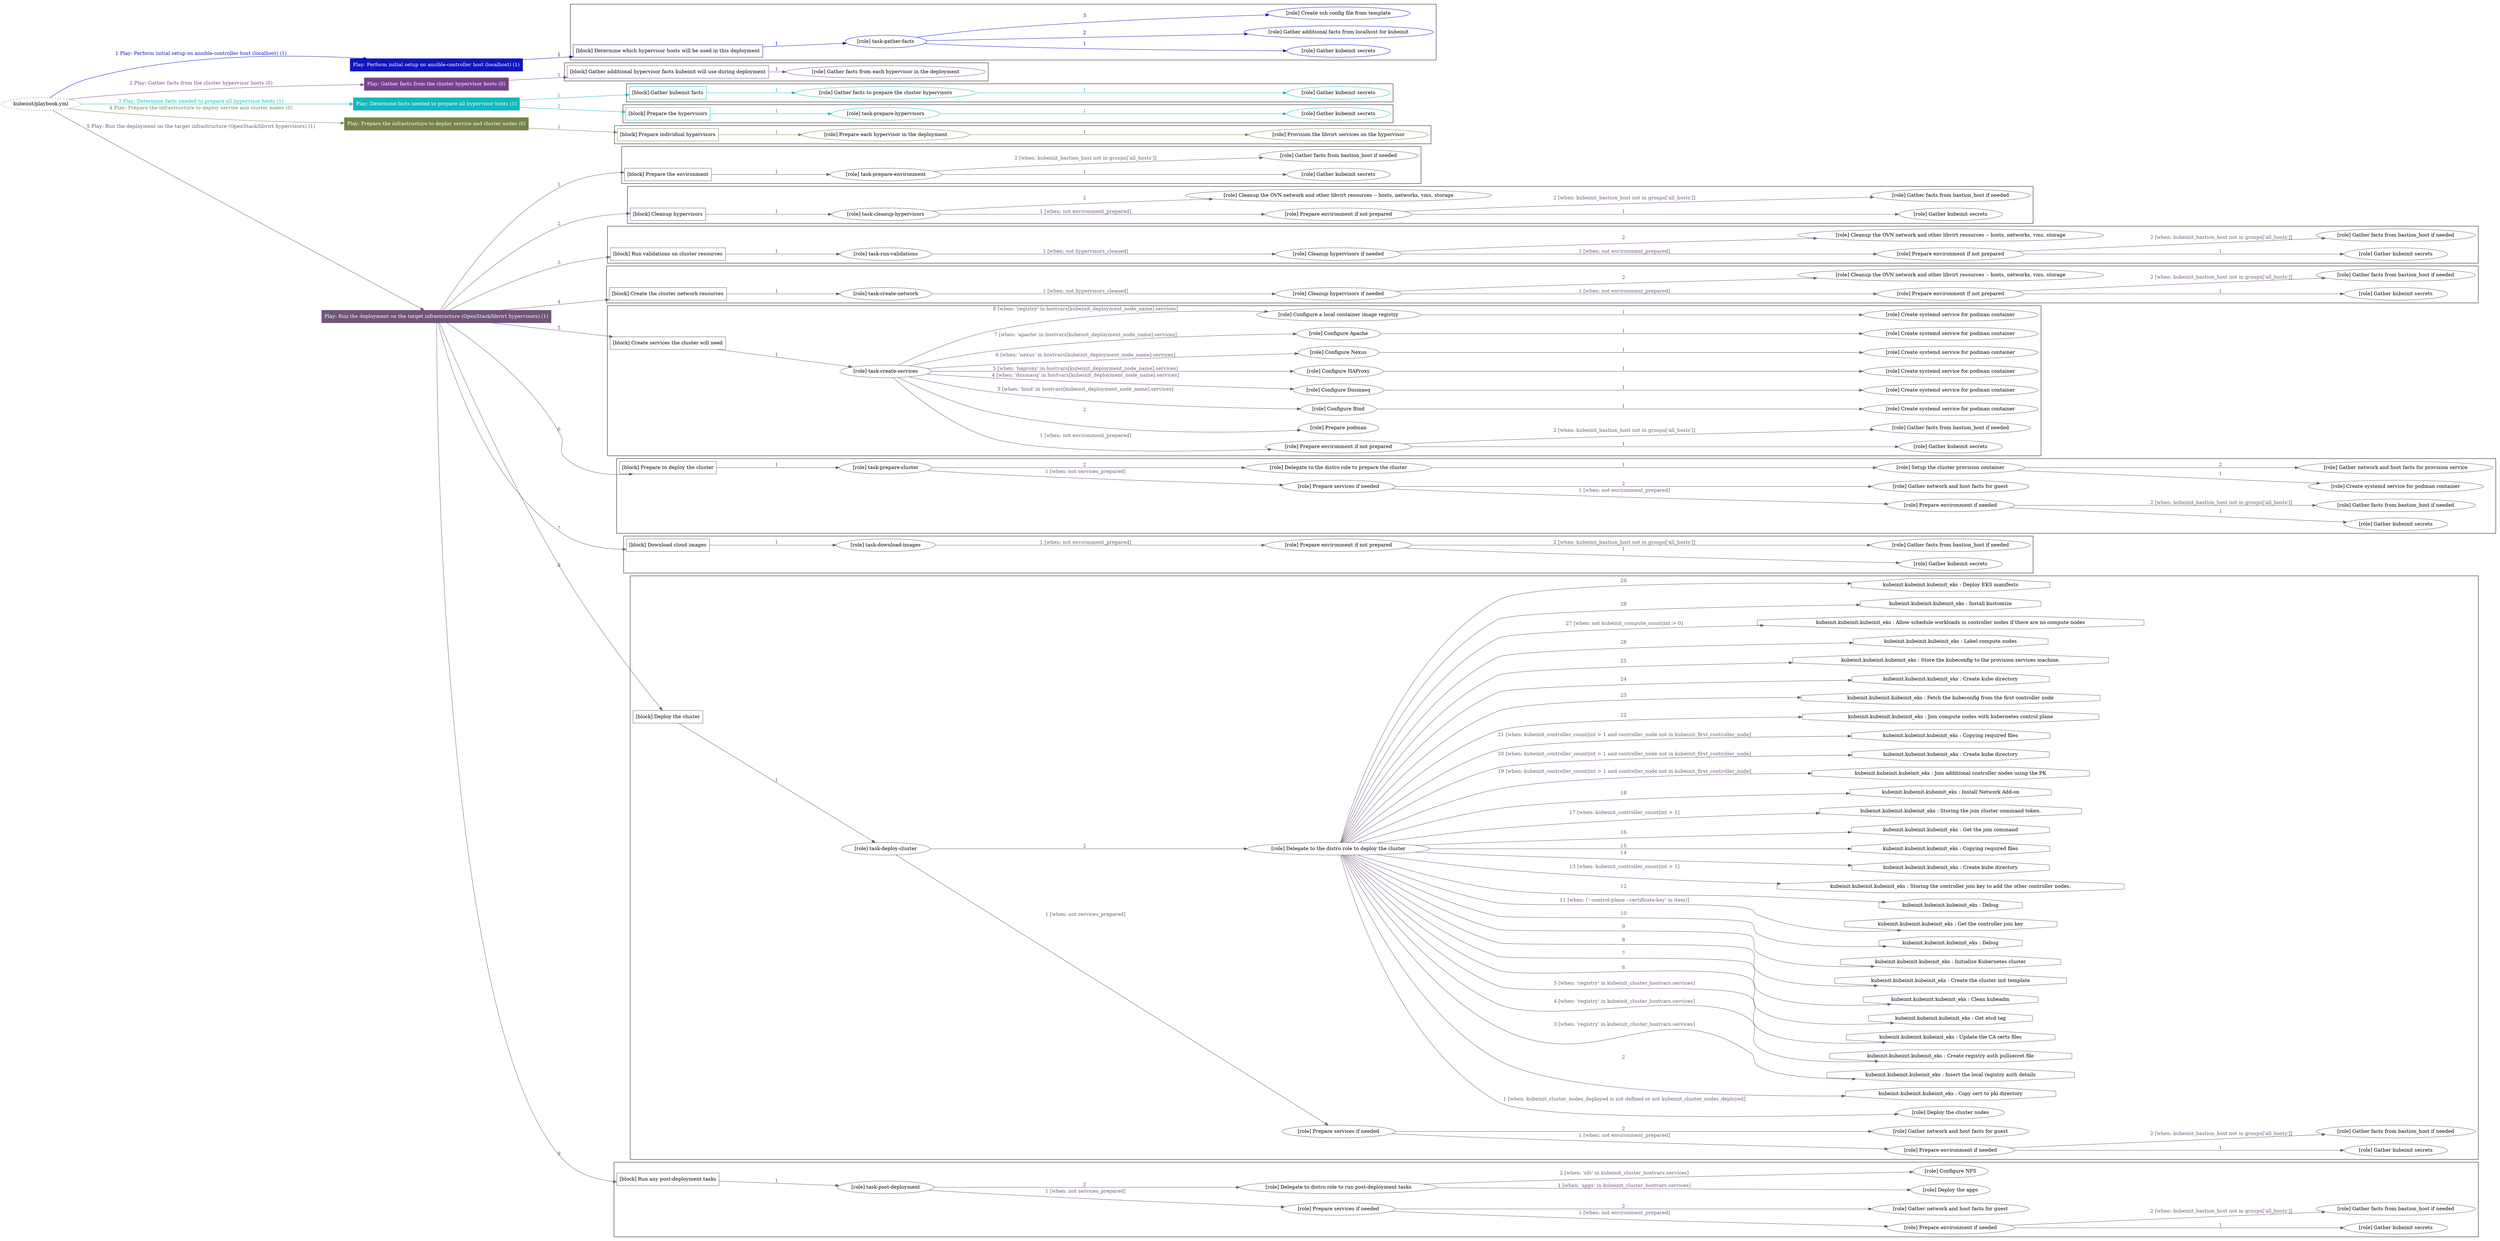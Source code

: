 digraph {
	graph [concentrate=true ordering=in rankdir=LR ratio=fill]
	edge [esep=5 sep=10]
	"kubeinit/playbook.yml" [URL="/home/runner/work/kubeinit/kubeinit/kubeinit/playbook.yml" id=playbook_a686a758 style=dotted]
	"kubeinit/playbook.yml" -> play_34894a8b [label="1 Play: Perform initial setup on ansible-controller host (localhost) (1)" color="#0d15bf" fontcolor="#0d15bf" id=edge_play_34894a8b labeltooltip="1 Play: Perform initial setup on ansible-controller host (localhost) (1)" tooltip="1 Play: Perform initial setup on ansible-controller host (localhost) (1)"]
	subgraph "Play: Perform initial setup on ansible-controller host (localhost) (1)" {
		play_34894a8b [label="Play: Perform initial setup on ansible-controller host (localhost) (1)" URL="/home/runner/work/kubeinit/kubeinit/kubeinit/playbook.yml" color="#0d15bf" fontcolor="#ffffff" id=play_34894a8b shape=box style=filled tooltip=localhost]
		play_34894a8b -> block_ffc77a29 [label=1 color="#0d15bf" fontcolor="#0d15bf" id=edge_block_ffc77a29 labeltooltip=1 tooltip=1]
		subgraph cluster_block_ffc77a29 {
			block_ffc77a29 [label="[block] Determine which hypervisor hosts will be used in this deployment" URL="/home/runner/work/kubeinit/kubeinit/kubeinit/playbook.yml" color="#0d15bf" id=block_ffc77a29 labeltooltip="Determine which hypervisor hosts will be used in this deployment" shape=box tooltip="Determine which hypervisor hosts will be used in this deployment"]
			block_ffc77a29 -> role_5bf5ab0a [label="1 " color="#0d15bf" fontcolor="#0d15bf" id=edge_role_5bf5ab0a labeltooltip="1 " tooltip="1 "]
			subgraph "task-gather-facts" {
				role_5bf5ab0a [label="[role] task-gather-facts" URL="/home/runner/work/kubeinit/kubeinit/kubeinit/playbook.yml" color="#0d15bf" id=role_5bf5ab0a tooltip="task-gather-facts"]
				role_5bf5ab0a -> role_e45c8635 [label="1 " color="#0d15bf" fontcolor="#0d15bf" id=edge_role_e45c8635 labeltooltip="1 " tooltip="1 "]
				subgraph "Gather kubeinit secrets" {
					role_e45c8635 [label="[role] Gather kubeinit secrets" URL="/home/runner/.ansible/collections/ansible_collections/kubeinit/kubeinit/roles/kubeinit_prepare/tasks/build_hypervisors_group.yml" color="#0d15bf" id=role_e45c8635 tooltip="Gather kubeinit secrets"]
				}
				role_5bf5ab0a -> role_6ad11556 [label="2 " color="#0d15bf" fontcolor="#0d15bf" id=edge_role_6ad11556 labeltooltip="2 " tooltip="2 "]
				subgraph "Gather additional facts from localhost for kubeinit" {
					role_6ad11556 [label="[role] Gather additional facts from localhost for kubeinit" URL="/home/runner/.ansible/collections/ansible_collections/kubeinit/kubeinit/roles/kubeinit_prepare/tasks/build_hypervisors_group.yml" color="#0d15bf" id=role_6ad11556 tooltip="Gather additional facts from localhost for kubeinit"]
				}
				role_5bf5ab0a -> role_169a6575 [label="3 " color="#0d15bf" fontcolor="#0d15bf" id=edge_role_169a6575 labeltooltip="3 " tooltip="3 "]
				subgraph "Create ssh config file from template" {
					role_169a6575 [label="[role] Create ssh config file from template" URL="/home/runner/.ansible/collections/ansible_collections/kubeinit/kubeinit/roles/kubeinit_prepare/tasks/build_hypervisors_group.yml" color="#0d15bf" id=role_169a6575 tooltip="Create ssh config file from template"]
				}
			}
		}
	}
	"kubeinit/playbook.yml" -> play_e81eb6f0 [label="2 Play: Gather facts from the cluster hypervisor hosts (0)" color="#78408c" fontcolor="#78408c" id=edge_play_e81eb6f0 labeltooltip="2 Play: Gather facts from the cluster hypervisor hosts (0)" tooltip="2 Play: Gather facts from the cluster hypervisor hosts (0)"]
	subgraph "Play: Gather facts from the cluster hypervisor hosts (0)" {
		play_e81eb6f0 [label="Play: Gather facts from the cluster hypervisor hosts (0)" URL="/home/runner/work/kubeinit/kubeinit/kubeinit/playbook.yml" color="#78408c" fontcolor="#ffffff" id=play_e81eb6f0 shape=box style=filled tooltip="Play: Gather facts from the cluster hypervisor hosts (0)"]
		play_e81eb6f0 -> block_0f009a28 [label=1 color="#78408c" fontcolor="#78408c" id=edge_block_0f009a28 labeltooltip=1 tooltip=1]
		subgraph cluster_block_0f009a28 {
			block_0f009a28 [label="[block] Gather additional hypervisor facts kubeinit will use during deployment" URL="/home/runner/work/kubeinit/kubeinit/kubeinit/playbook.yml" color="#78408c" id=block_0f009a28 labeltooltip="Gather additional hypervisor facts kubeinit will use during deployment" shape=box tooltip="Gather additional hypervisor facts kubeinit will use during deployment"]
			block_0f009a28 -> role_f71ec67e [label="1 " color="#78408c" fontcolor="#78408c" id=edge_role_f71ec67e labeltooltip="1 " tooltip="1 "]
			subgraph "Gather facts from each hypervisor in the deployment" {
				role_f71ec67e [label="[role] Gather facts from each hypervisor in the deployment" URL="/home/runner/work/kubeinit/kubeinit/kubeinit/playbook.yml" color="#78408c" id=role_f71ec67e tooltip="Gather facts from each hypervisor in the deployment"]
			}
		}
	}
	"kubeinit/playbook.yml" -> play_d8a01d1c [label="3 Play: Determine facts needed to prepare all hypervisor hosts (1)" color="#11b9bb" fontcolor="#11b9bb" id=edge_play_d8a01d1c labeltooltip="3 Play: Determine facts needed to prepare all hypervisor hosts (1)" tooltip="3 Play: Determine facts needed to prepare all hypervisor hosts (1)"]
	subgraph "Play: Determine facts needed to prepare all hypervisor hosts (1)" {
		play_d8a01d1c [label="Play: Determine facts needed to prepare all hypervisor hosts (1)" URL="/home/runner/work/kubeinit/kubeinit/kubeinit/playbook.yml" color="#11b9bb" fontcolor="#ffffff" id=play_d8a01d1c shape=box style=filled tooltip=localhost]
		play_d8a01d1c -> block_ab09709e [label=1 color="#11b9bb" fontcolor="#11b9bb" id=edge_block_ab09709e labeltooltip=1 tooltip=1]
		subgraph cluster_block_ab09709e {
			block_ab09709e [label="[block] Gather kubeinit facts" URL="/home/runner/work/kubeinit/kubeinit/kubeinit/playbook.yml" color="#11b9bb" id=block_ab09709e labeltooltip="Gather kubeinit facts" shape=box tooltip="Gather kubeinit facts"]
			block_ab09709e -> role_9fc091ce [label="1 " color="#11b9bb" fontcolor="#11b9bb" id=edge_role_9fc091ce labeltooltip="1 " tooltip="1 "]
			subgraph "Gather facts to prepare the cluster hypervisors" {
				role_9fc091ce [label="[role] Gather facts to prepare the cluster hypervisors" URL="/home/runner/work/kubeinit/kubeinit/kubeinit/playbook.yml" color="#11b9bb" id=role_9fc091ce tooltip="Gather facts to prepare the cluster hypervisors"]
				role_9fc091ce -> role_56afe890 [label="1 " color="#11b9bb" fontcolor="#11b9bb" id=edge_role_56afe890 labeltooltip="1 " tooltip="1 "]
				subgraph "Gather kubeinit secrets" {
					role_56afe890 [label="[role] Gather kubeinit secrets" URL="/home/runner/.ansible/collections/ansible_collections/kubeinit/kubeinit/roles/kubeinit_prepare/tasks/gather_kubeinit_facts.yml" color="#11b9bb" id=role_56afe890 tooltip="Gather kubeinit secrets"]
				}
			}
		}
		play_d8a01d1c -> block_7878d851 [label=2 color="#11b9bb" fontcolor="#11b9bb" id=edge_block_7878d851 labeltooltip=2 tooltip=2]
		subgraph cluster_block_7878d851 {
			block_7878d851 [label="[block] Prepare the hypervisors" URL="/home/runner/work/kubeinit/kubeinit/kubeinit/playbook.yml" color="#11b9bb" id=block_7878d851 labeltooltip="Prepare the hypervisors" shape=box tooltip="Prepare the hypervisors"]
			block_7878d851 -> role_fcfde7c6 [label="1 " color="#11b9bb" fontcolor="#11b9bb" id=edge_role_fcfde7c6 labeltooltip="1 " tooltip="1 "]
			subgraph "task-prepare-hypervisors" {
				role_fcfde7c6 [label="[role] task-prepare-hypervisors" URL="/home/runner/work/kubeinit/kubeinit/kubeinit/playbook.yml" color="#11b9bb" id=role_fcfde7c6 tooltip="task-prepare-hypervisors"]
				role_fcfde7c6 -> role_787a1765 [label="1 " color="#11b9bb" fontcolor="#11b9bb" id=edge_role_787a1765 labeltooltip="1 " tooltip="1 "]
				subgraph "Gather kubeinit secrets" {
					role_787a1765 [label="[role] Gather kubeinit secrets" URL="/home/runner/.ansible/collections/ansible_collections/kubeinit/kubeinit/roles/kubeinit_prepare/tasks/gather_kubeinit_facts.yml" color="#11b9bb" id=role_787a1765 tooltip="Gather kubeinit secrets"]
				}
			}
		}
	}
	"kubeinit/playbook.yml" -> play_cc01df9b [label="4 Play: Prepare the infrastructure to deploy service and cluster nodes (0)" color="#728448" fontcolor="#728448" id=edge_play_cc01df9b labeltooltip="4 Play: Prepare the infrastructure to deploy service and cluster nodes (0)" tooltip="4 Play: Prepare the infrastructure to deploy service and cluster nodes (0)"]
	subgraph "Play: Prepare the infrastructure to deploy service and cluster nodes (0)" {
		play_cc01df9b [label="Play: Prepare the infrastructure to deploy service and cluster nodes (0)" URL="/home/runner/work/kubeinit/kubeinit/kubeinit/playbook.yml" color="#728448" fontcolor="#ffffff" id=play_cc01df9b shape=box style=filled tooltip="Play: Prepare the infrastructure to deploy service and cluster nodes (0)"]
		play_cc01df9b -> block_e97fb61b [label=1 color="#728448" fontcolor="#728448" id=edge_block_e97fb61b labeltooltip=1 tooltip=1]
		subgraph cluster_block_e97fb61b {
			block_e97fb61b [label="[block] Prepare individual hypervisors" URL="/home/runner/work/kubeinit/kubeinit/kubeinit/playbook.yml" color="#728448" id=block_e97fb61b labeltooltip="Prepare individual hypervisors" shape=box tooltip="Prepare individual hypervisors"]
			block_e97fb61b -> role_1f998c0d [label="1 " color="#728448" fontcolor="#728448" id=edge_role_1f998c0d labeltooltip="1 " tooltip="1 "]
			subgraph "Prepare each hypervisor in the deployment" {
				role_1f998c0d [label="[role] Prepare each hypervisor in the deployment" URL="/home/runner/work/kubeinit/kubeinit/kubeinit/playbook.yml" color="#728448" id=role_1f998c0d tooltip="Prepare each hypervisor in the deployment"]
				role_1f998c0d -> role_701088f5 [label="1 " color="#728448" fontcolor="#728448" id=edge_role_701088f5 labeltooltip="1 " tooltip="1 "]
				subgraph "Provision the libvirt services on the hypervisor" {
					role_701088f5 [label="[role] Provision the libvirt services on the hypervisor" URL="/home/runner/.ansible/collections/ansible_collections/kubeinit/kubeinit/roles/kubeinit_prepare/tasks/prepare_hypervisor.yml" color="#728448" id=role_701088f5 tooltip="Provision the libvirt services on the hypervisor"]
				}
			}
		}
	}
	"kubeinit/playbook.yml" -> play_5977c311 [label="5 Play: Run the deployment on the target infrastructure (OpenStack/libvirt hypervisors) (1)" color="#6f5577" fontcolor="#6f5577" id=edge_play_5977c311 labeltooltip="5 Play: Run the deployment on the target infrastructure (OpenStack/libvirt hypervisors) (1)" tooltip="5 Play: Run the deployment on the target infrastructure (OpenStack/libvirt hypervisors) (1)"]
	subgraph "Play: Run the deployment on the target infrastructure (OpenStack/libvirt hypervisors) (1)" {
		play_5977c311 [label="Play: Run the deployment on the target infrastructure (OpenStack/libvirt hypervisors) (1)" URL="/home/runner/work/kubeinit/kubeinit/kubeinit/playbook.yml" color="#6f5577" fontcolor="#ffffff" id=play_5977c311 shape=box style=filled tooltip=localhost]
		play_5977c311 -> block_b310af92 [label=1 color="#6f5577" fontcolor="#6f5577" id=edge_block_b310af92 labeltooltip=1 tooltip=1]
		subgraph cluster_block_b310af92 {
			block_b310af92 [label="[block] Prepare the environment" URL="/home/runner/work/kubeinit/kubeinit/kubeinit/playbook.yml" color="#6f5577" id=block_b310af92 labeltooltip="Prepare the environment" shape=box tooltip="Prepare the environment"]
			block_b310af92 -> role_2c92e3a6 [label="1 " color="#6f5577" fontcolor="#6f5577" id=edge_role_2c92e3a6 labeltooltip="1 " tooltip="1 "]
			subgraph "task-prepare-environment" {
				role_2c92e3a6 [label="[role] task-prepare-environment" URL="/home/runner/work/kubeinit/kubeinit/kubeinit/playbook.yml" color="#6f5577" id=role_2c92e3a6 tooltip="task-prepare-environment"]
				role_2c92e3a6 -> role_e18b8518 [label="1 " color="#6f5577" fontcolor="#6f5577" id=edge_role_e18b8518 labeltooltip="1 " tooltip="1 "]
				subgraph "Gather kubeinit secrets" {
					role_e18b8518 [label="[role] Gather kubeinit secrets" URL="/home/runner/.ansible/collections/ansible_collections/kubeinit/kubeinit/roles/kubeinit_prepare/tasks/gather_kubeinit_facts.yml" color="#6f5577" id=role_e18b8518 tooltip="Gather kubeinit secrets"]
				}
				role_2c92e3a6 -> role_576d5075 [label="2 [when: kubeinit_bastion_host not in groups['all_hosts']]" color="#6f5577" fontcolor="#6f5577" id=edge_role_576d5075 labeltooltip="2 [when: kubeinit_bastion_host not in groups['all_hosts']]" tooltip="2 [when: kubeinit_bastion_host not in groups['all_hosts']]"]
				subgraph "Gather facts from bastion_host if needed" {
					role_576d5075 [label="[role] Gather facts from bastion_host if needed" URL="/home/runner/.ansible/collections/ansible_collections/kubeinit/kubeinit/roles/kubeinit_prepare/tasks/main.yml" color="#6f5577" id=role_576d5075 tooltip="Gather facts from bastion_host if needed"]
				}
			}
		}
		play_5977c311 -> block_2e562c16 [label=2 color="#6f5577" fontcolor="#6f5577" id=edge_block_2e562c16 labeltooltip=2 tooltip=2]
		subgraph cluster_block_2e562c16 {
			block_2e562c16 [label="[block] Cleanup hypervisors" URL="/home/runner/work/kubeinit/kubeinit/kubeinit/playbook.yml" color="#6f5577" id=block_2e562c16 labeltooltip="Cleanup hypervisors" shape=box tooltip="Cleanup hypervisors"]
			block_2e562c16 -> role_465d33d1 [label="1 " color="#6f5577" fontcolor="#6f5577" id=edge_role_465d33d1 labeltooltip="1 " tooltip="1 "]
			subgraph "task-cleanup-hypervisors" {
				role_465d33d1 [label="[role] task-cleanup-hypervisors" URL="/home/runner/work/kubeinit/kubeinit/kubeinit/playbook.yml" color="#6f5577" id=role_465d33d1 tooltip="task-cleanup-hypervisors"]
				role_465d33d1 -> role_69df16d0 [label="1 [when: not environment_prepared]" color="#6f5577" fontcolor="#6f5577" id=edge_role_69df16d0 labeltooltip="1 [when: not environment_prepared]" tooltip="1 [when: not environment_prepared]"]
				subgraph "Prepare environment if not prepared" {
					role_69df16d0 [label="[role] Prepare environment if not prepared" URL="/home/runner/.ansible/collections/ansible_collections/kubeinit/kubeinit/roles/kubeinit_libvirt/tasks/cleanup_hypervisors.yml" color="#6f5577" id=role_69df16d0 tooltip="Prepare environment if not prepared"]
					role_69df16d0 -> role_bfbfe5b9 [label="1 " color="#6f5577" fontcolor="#6f5577" id=edge_role_bfbfe5b9 labeltooltip="1 " tooltip="1 "]
					subgraph "Gather kubeinit secrets" {
						role_bfbfe5b9 [label="[role] Gather kubeinit secrets" URL="/home/runner/.ansible/collections/ansible_collections/kubeinit/kubeinit/roles/kubeinit_prepare/tasks/gather_kubeinit_facts.yml" color="#6f5577" id=role_bfbfe5b9 tooltip="Gather kubeinit secrets"]
					}
					role_69df16d0 -> role_ed0cb198 [label="2 [when: kubeinit_bastion_host not in groups['all_hosts']]" color="#6f5577" fontcolor="#6f5577" id=edge_role_ed0cb198 labeltooltip="2 [when: kubeinit_bastion_host not in groups['all_hosts']]" tooltip="2 [when: kubeinit_bastion_host not in groups['all_hosts']]"]
					subgraph "Gather facts from bastion_host if needed" {
						role_ed0cb198 [label="[role] Gather facts from bastion_host if needed" URL="/home/runner/.ansible/collections/ansible_collections/kubeinit/kubeinit/roles/kubeinit_prepare/tasks/main.yml" color="#6f5577" id=role_ed0cb198 tooltip="Gather facts from bastion_host if needed"]
					}
				}
				role_465d33d1 -> role_57407011 [label="2 " color="#6f5577" fontcolor="#6f5577" id=edge_role_57407011 labeltooltip="2 " tooltip="2 "]
				subgraph "Cleanup the OVN network and other libvirt resources -- hosts, networks, vms, storage" {
					role_57407011 [label="[role] Cleanup the OVN network and other libvirt resources -- hosts, networks, vms, storage" URL="/home/runner/.ansible/collections/ansible_collections/kubeinit/kubeinit/roles/kubeinit_libvirt/tasks/cleanup_hypervisors.yml" color="#6f5577" id=role_57407011 tooltip="Cleanup the OVN network and other libvirt resources -- hosts, networks, vms, storage"]
				}
			}
		}
		play_5977c311 -> block_dacd1168 [label=3 color="#6f5577" fontcolor="#6f5577" id=edge_block_dacd1168 labeltooltip=3 tooltip=3]
		subgraph cluster_block_dacd1168 {
			block_dacd1168 [label="[block] Run validations on cluster resources" URL="/home/runner/work/kubeinit/kubeinit/kubeinit/playbook.yml" color="#6f5577" id=block_dacd1168 labeltooltip="Run validations on cluster resources" shape=box tooltip="Run validations on cluster resources"]
			block_dacd1168 -> role_8647d364 [label="1 " color="#6f5577" fontcolor="#6f5577" id=edge_role_8647d364 labeltooltip="1 " tooltip="1 "]
			subgraph "task-run-validations" {
				role_8647d364 [label="[role] task-run-validations" URL="/home/runner/work/kubeinit/kubeinit/kubeinit/playbook.yml" color="#6f5577" id=role_8647d364 tooltip="task-run-validations"]
				role_8647d364 -> role_900e1745 [label="1 [when: not hypervisors_cleaned]" color="#6f5577" fontcolor="#6f5577" id=edge_role_900e1745 labeltooltip="1 [when: not hypervisors_cleaned]" tooltip="1 [when: not hypervisors_cleaned]"]
				subgraph "Cleanup hypervisors if needed" {
					role_900e1745 [label="[role] Cleanup hypervisors if needed" URL="/home/runner/.ansible/collections/ansible_collections/kubeinit/kubeinit/roles/kubeinit_validations/tasks/main.yml" color="#6f5577" id=role_900e1745 tooltip="Cleanup hypervisors if needed"]
					role_900e1745 -> role_fed35cc7 [label="1 [when: not environment_prepared]" color="#6f5577" fontcolor="#6f5577" id=edge_role_fed35cc7 labeltooltip="1 [when: not environment_prepared]" tooltip="1 [when: not environment_prepared]"]
					subgraph "Prepare environment if not prepared" {
						role_fed35cc7 [label="[role] Prepare environment if not prepared" URL="/home/runner/.ansible/collections/ansible_collections/kubeinit/kubeinit/roles/kubeinit_libvirt/tasks/cleanup_hypervisors.yml" color="#6f5577" id=role_fed35cc7 tooltip="Prepare environment if not prepared"]
						role_fed35cc7 -> role_3872720b [label="1 " color="#6f5577" fontcolor="#6f5577" id=edge_role_3872720b labeltooltip="1 " tooltip="1 "]
						subgraph "Gather kubeinit secrets" {
							role_3872720b [label="[role] Gather kubeinit secrets" URL="/home/runner/.ansible/collections/ansible_collections/kubeinit/kubeinit/roles/kubeinit_prepare/tasks/gather_kubeinit_facts.yml" color="#6f5577" id=role_3872720b tooltip="Gather kubeinit secrets"]
						}
						role_fed35cc7 -> role_2632c618 [label="2 [when: kubeinit_bastion_host not in groups['all_hosts']]" color="#6f5577" fontcolor="#6f5577" id=edge_role_2632c618 labeltooltip="2 [when: kubeinit_bastion_host not in groups['all_hosts']]" tooltip="2 [when: kubeinit_bastion_host not in groups['all_hosts']]"]
						subgraph "Gather facts from bastion_host if needed" {
							role_2632c618 [label="[role] Gather facts from bastion_host if needed" URL="/home/runner/.ansible/collections/ansible_collections/kubeinit/kubeinit/roles/kubeinit_prepare/tasks/main.yml" color="#6f5577" id=role_2632c618 tooltip="Gather facts from bastion_host if needed"]
						}
					}
					role_900e1745 -> role_839c70f2 [label="2 " color="#6f5577" fontcolor="#6f5577" id=edge_role_839c70f2 labeltooltip="2 " tooltip="2 "]
					subgraph "Cleanup the OVN network and other libvirt resources -- hosts, networks, vms, storage" {
						role_839c70f2 [label="[role] Cleanup the OVN network and other libvirt resources -- hosts, networks, vms, storage" URL="/home/runner/.ansible/collections/ansible_collections/kubeinit/kubeinit/roles/kubeinit_libvirt/tasks/cleanup_hypervisors.yml" color="#6f5577" id=role_839c70f2 tooltip="Cleanup the OVN network and other libvirt resources -- hosts, networks, vms, storage"]
					}
				}
			}
		}
		play_5977c311 -> block_475affe3 [label=4 color="#6f5577" fontcolor="#6f5577" id=edge_block_475affe3 labeltooltip=4 tooltip=4]
		subgraph cluster_block_475affe3 {
			block_475affe3 [label="[block] Create the cluster network resources" URL="/home/runner/work/kubeinit/kubeinit/kubeinit/playbook.yml" color="#6f5577" id=block_475affe3 labeltooltip="Create the cluster network resources" shape=box tooltip="Create the cluster network resources"]
			block_475affe3 -> role_aa0e66c2 [label="1 " color="#6f5577" fontcolor="#6f5577" id=edge_role_aa0e66c2 labeltooltip="1 " tooltip="1 "]
			subgraph "task-create-network" {
				role_aa0e66c2 [label="[role] task-create-network" URL="/home/runner/work/kubeinit/kubeinit/kubeinit/playbook.yml" color="#6f5577" id=role_aa0e66c2 tooltip="task-create-network"]
				role_aa0e66c2 -> role_fedd147c [label="1 [when: not hypervisors_cleaned]" color="#6f5577" fontcolor="#6f5577" id=edge_role_fedd147c labeltooltip="1 [when: not hypervisors_cleaned]" tooltip="1 [when: not hypervisors_cleaned]"]
				subgraph "Cleanup hypervisors if needed" {
					role_fedd147c [label="[role] Cleanup hypervisors if needed" URL="/home/runner/.ansible/collections/ansible_collections/kubeinit/kubeinit/roles/kubeinit_libvirt/tasks/create_network.yml" color="#6f5577" id=role_fedd147c tooltip="Cleanup hypervisors if needed"]
					role_fedd147c -> role_33d9a446 [label="1 [when: not environment_prepared]" color="#6f5577" fontcolor="#6f5577" id=edge_role_33d9a446 labeltooltip="1 [when: not environment_prepared]" tooltip="1 [when: not environment_prepared]"]
					subgraph "Prepare environment if not prepared" {
						role_33d9a446 [label="[role] Prepare environment if not prepared" URL="/home/runner/.ansible/collections/ansible_collections/kubeinit/kubeinit/roles/kubeinit_libvirt/tasks/cleanup_hypervisors.yml" color="#6f5577" id=role_33d9a446 tooltip="Prepare environment if not prepared"]
						role_33d9a446 -> role_f6ae6d37 [label="1 " color="#6f5577" fontcolor="#6f5577" id=edge_role_f6ae6d37 labeltooltip="1 " tooltip="1 "]
						subgraph "Gather kubeinit secrets" {
							role_f6ae6d37 [label="[role] Gather kubeinit secrets" URL="/home/runner/.ansible/collections/ansible_collections/kubeinit/kubeinit/roles/kubeinit_prepare/tasks/gather_kubeinit_facts.yml" color="#6f5577" id=role_f6ae6d37 tooltip="Gather kubeinit secrets"]
						}
						role_33d9a446 -> role_01fc0e05 [label="2 [when: kubeinit_bastion_host not in groups['all_hosts']]" color="#6f5577" fontcolor="#6f5577" id=edge_role_01fc0e05 labeltooltip="2 [when: kubeinit_bastion_host not in groups['all_hosts']]" tooltip="2 [when: kubeinit_bastion_host not in groups['all_hosts']]"]
						subgraph "Gather facts from bastion_host if needed" {
							role_01fc0e05 [label="[role] Gather facts from bastion_host if needed" URL="/home/runner/.ansible/collections/ansible_collections/kubeinit/kubeinit/roles/kubeinit_prepare/tasks/main.yml" color="#6f5577" id=role_01fc0e05 tooltip="Gather facts from bastion_host if needed"]
						}
					}
					role_fedd147c -> role_2035cb3e [label="2 " color="#6f5577" fontcolor="#6f5577" id=edge_role_2035cb3e labeltooltip="2 " tooltip="2 "]
					subgraph "Cleanup the OVN network and other libvirt resources -- hosts, networks, vms, storage" {
						role_2035cb3e [label="[role] Cleanup the OVN network and other libvirt resources -- hosts, networks, vms, storage" URL="/home/runner/.ansible/collections/ansible_collections/kubeinit/kubeinit/roles/kubeinit_libvirt/tasks/cleanup_hypervisors.yml" color="#6f5577" id=role_2035cb3e tooltip="Cleanup the OVN network and other libvirt resources -- hosts, networks, vms, storage"]
					}
				}
			}
		}
		play_5977c311 -> block_97ea981b [label=5 color="#6f5577" fontcolor="#6f5577" id=edge_block_97ea981b labeltooltip=5 tooltip=5]
		subgraph cluster_block_97ea981b {
			block_97ea981b [label="[block] Create services the cluster will need" URL="/home/runner/work/kubeinit/kubeinit/kubeinit/playbook.yml" color="#6f5577" id=block_97ea981b labeltooltip="Create services the cluster will need" shape=box tooltip="Create services the cluster will need"]
			block_97ea981b -> role_de105c88 [label="1 " color="#6f5577" fontcolor="#6f5577" id=edge_role_de105c88 labeltooltip="1 " tooltip="1 "]
			subgraph "task-create-services" {
				role_de105c88 [label="[role] task-create-services" URL="/home/runner/work/kubeinit/kubeinit/kubeinit/playbook.yml" color="#6f5577" id=role_de105c88 tooltip="task-create-services"]
				role_de105c88 -> role_df0ce7d3 [label="1 [when: not environment_prepared]" color="#6f5577" fontcolor="#6f5577" id=edge_role_df0ce7d3 labeltooltip="1 [when: not environment_prepared]" tooltip="1 [when: not environment_prepared]"]
				subgraph "Prepare environment if not prepared" {
					role_df0ce7d3 [label="[role] Prepare environment if not prepared" URL="/home/runner/.ansible/collections/ansible_collections/kubeinit/kubeinit/roles/kubeinit_services/tasks/main.yml" color="#6f5577" id=role_df0ce7d3 tooltip="Prepare environment if not prepared"]
					role_df0ce7d3 -> role_d70b391a [label="1 " color="#6f5577" fontcolor="#6f5577" id=edge_role_d70b391a labeltooltip="1 " tooltip="1 "]
					subgraph "Gather kubeinit secrets" {
						role_d70b391a [label="[role] Gather kubeinit secrets" URL="/home/runner/.ansible/collections/ansible_collections/kubeinit/kubeinit/roles/kubeinit_prepare/tasks/gather_kubeinit_facts.yml" color="#6f5577" id=role_d70b391a tooltip="Gather kubeinit secrets"]
					}
					role_df0ce7d3 -> role_f4463d35 [label="2 [when: kubeinit_bastion_host not in groups['all_hosts']]" color="#6f5577" fontcolor="#6f5577" id=edge_role_f4463d35 labeltooltip="2 [when: kubeinit_bastion_host not in groups['all_hosts']]" tooltip="2 [when: kubeinit_bastion_host not in groups['all_hosts']]"]
					subgraph "Gather facts from bastion_host if needed" {
						role_f4463d35 [label="[role] Gather facts from bastion_host if needed" URL="/home/runner/.ansible/collections/ansible_collections/kubeinit/kubeinit/roles/kubeinit_prepare/tasks/main.yml" color="#6f5577" id=role_f4463d35 tooltip="Gather facts from bastion_host if needed"]
					}
				}
				role_de105c88 -> role_9e700f9a [label="2 " color="#6f5577" fontcolor="#6f5577" id=edge_role_9e700f9a labeltooltip="2 " tooltip="2 "]
				subgraph "Prepare podman" {
					role_9e700f9a [label="[role] Prepare podman" URL="/home/runner/.ansible/collections/ansible_collections/kubeinit/kubeinit/roles/kubeinit_services/tasks/00_create_service_pod.yml" color="#6f5577" id=role_9e700f9a tooltip="Prepare podman"]
				}
				role_de105c88 -> role_c96e51fd [label="3 [when: 'bind' in hostvars[kubeinit_deployment_node_name].services]" color="#6f5577" fontcolor="#6f5577" id=edge_role_c96e51fd labeltooltip="3 [when: 'bind' in hostvars[kubeinit_deployment_node_name].services]" tooltip="3 [when: 'bind' in hostvars[kubeinit_deployment_node_name].services]"]
				subgraph "Configure Bind" {
					role_c96e51fd [label="[role] Configure Bind" URL="/home/runner/.ansible/collections/ansible_collections/kubeinit/kubeinit/roles/kubeinit_services/tasks/start_services_containers.yml" color="#6f5577" id=role_c96e51fd tooltip="Configure Bind"]
					role_c96e51fd -> role_38e13233 [label="1 " color="#6f5577" fontcolor="#6f5577" id=edge_role_38e13233 labeltooltip="1 " tooltip="1 "]
					subgraph "Create systemd service for podman container" {
						role_38e13233 [label="[role] Create systemd service for podman container" URL="/home/runner/.ansible/collections/ansible_collections/kubeinit/kubeinit/roles/kubeinit_bind/tasks/main.yml" color="#6f5577" id=role_38e13233 tooltip="Create systemd service for podman container"]
					}
				}
				role_de105c88 -> role_0c32a9c3 [label="4 [when: 'dnsmasq' in hostvars[kubeinit_deployment_node_name].services]" color="#6f5577" fontcolor="#6f5577" id=edge_role_0c32a9c3 labeltooltip="4 [when: 'dnsmasq' in hostvars[kubeinit_deployment_node_name].services]" tooltip="4 [when: 'dnsmasq' in hostvars[kubeinit_deployment_node_name].services]"]
				subgraph "Configure Dnsmasq" {
					role_0c32a9c3 [label="[role] Configure Dnsmasq" URL="/home/runner/.ansible/collections/ansible_collections/kubeinit/kubeinit/roles/kubeinit_services/tasks/start_services_containers.yml" color="#6f5577" id=role_0c32a9c3 tooltip="Configure Dnsmasq"]
					role_0c32a9c3 -> role_bb01a3d2 [label="1 " color="#6f5577" fontcolor="#6f5577" id=edge_role_bb01a3d2 labeltooltip="1 " tooltip="1 "]
					subgraph "Create systemd service for podman container" {
						role_bb01a3d2 [label="[role] Create systemd service for podman container" URL="/home/runner/.ansible/collections/ansible_collections/kubeinit/kubeinit/roles/kubeinit_dnsmasq/tasks/main.yml" color="#6f5577" id=role_bb01a3d2 tooltip="Create systemd service for podman container"]
					}
				}
				role_de105c88 -> role_78e484ae [label="5 [when: 'haproxy' in hostvars[kubeinit_deployment_node_name].services]" color="#6f5577" fontcolor="#6f5577" id=edge_role_78e484ae labeltooltip="5 [when: 'haproxy' in hostvars[kubeinit_deployment_node_name].services]" tooltip="5 [when: 'haproxy' in hostvars[kubeinit_deployment_node_name].services]"]
				subgraph "Configure HAProxy" {
					role_78e484ae [label="[role] Configure HAProxy" URL="/home/runner/.ansible/collections/ansible_collections/kubeinit/kubeinit/roles/kubeinit_services/tasks/start_services_containers.yml" color="#6f5577" id=role_78e484ae tooltip="Configure HAProxy"]
					role_78e484ae -> role_64470d97 [label="1 " color="#6f5577" fontcolor="#6f5577" id=edge_role_64470d97 labeltooltip="1 " tooltip="1 "]
					subgraph "Create systemd service for podman container" {
						role_64470d97 [label="[role] Create systemd service for podman container" URL="/home/runner/.ansible/collections/ansible_collections/kubeinit/kubeinit/roles/kubeinit_haproxy/tasks/main.yml" color="#6f5577" id=role_64470d97 tooltip="Create systemd service for podman container"]
					}
				}
				role_de105c88 -> role_8679149e [label="6 [when: 'nexus' in hostvars[kubeinit_deployment_node_name].services]" color="#6f5577" fontcolor="#6f5577" id=edge_role_8679149e labeltooltip="6 [when: 'nexus' in hostvars[kubeinit_deployment_node_name].services]" tooltip="6 [when: 'nexus' in hostvars[kubeinit_deployment_node_name].services]"]
				subgraph "Configure Nexus" {
					role_8679149e [label="[role] Configure Nexus" URL="/home/runner/.ansible/collections/ansible_collections/kubeinit/kubeinit/roles/kubeinit_services/tasks/start_services_containers.yml" color="#6f5577" id=role_8679149e tooltip="Configure Nexus"]
					role_8679149e -> role_bab5a592 [label="1 " color="#6f5577" fontcolor="#6f5577" id=edge_role_bab5a592 labeltooltip="1 " tooltip="1 "]
					subgraph "Create systemd service for podman container" {
						role_bab5a592 [label="[role] Create systemd service for podman container" URL="/home/runner/.ansible/collections/ansible_collections/kubeinit/kubeinit/roles/kubeinit_nexus/tasks/main.yml" color="#6f5577" id=role_bab5a592 tooltip="Create systemd service for podman container"]
					}
				}
				role_de105c88 -> role_c8e05a74 [label="7 [when: 'apache' in hostvars[kubeinit_deployment_node_name].services]" color="#6f5577" fontcolor="#6f5577" id=edge_role_c8e05a74 labeltooltip="7 [when: 'apache' in hostvars[kubeinit_deployment_node_name].services]" tooltip="7 [when: 'apache' in hostvars[kubeinit_deployment_node_name].services]"]
				subgraph "Configure Apache" {
					role_c8e05a74 [label="[role] Configure Apache" URL="/home/runner/.ansible/collections/ansible_collections/kubeinit/kubeinit/roles/kubeinit_services/tasks/start_services_containers.yml" color="#6f5577" id=role_c8e05a74 tooltip="Configure Apache"]
					role_c8e05a74 -> role_d102ad47 [label="1 " color="#6f5577" fontcolor="#6f5577" id=edge_role_d102ad47 labeltooltip="1 " tooltip="1 "]
					subgraph "Create systemd service for podman container" {
						role_d102ad47 [label="[role] Create systemd service for podman container" URL="/home/runner/.ansible/collections/ansible_collections/kubeinit/kubeinit/roles/kubeinit_apache/tasks/main.yml" color="#6f5577" id=role_d102ad47 tooltip="Create systemd service for podman container"]
					}
				}
				role_de105c88 -> role_cf00a136 [label="8 [when: 'registry' in hostvars[kubeinit_deployment_node_name].services]" color="#6f5577" fontcolor="#6f5577" id=edge_role_cf00a136 labeltooltip="8 [when: 'registry' in hostvars[kubeinit_deployment_node_name].services]" tooltip="8 [when: 'registry' in hostvars[kubeinit_deployment_node_name].services]"]
				subgraph "Configure a local container image registry" {
					role_cf00a136 [label="[role] Configure a local container image registry" URL="/home/runner/.ansible/collections/ansible_collections/kubeinit/kubeinit/roles/kubeinit_services/tasks/start_services_containers.yml" color="#6f5577" id=role_cf00a136 tooltip="Configure a local container image registry"]
					role_cf00a136 -> role_949c19db [label="1 " color="#6f5577" fontcolor="#6f5577" id=edge_role_949c19db labeltooltip="1 " tooltip="1 "]
					subgraph "Create systemd service for podman container" {
						role_949c19db [label="[role] Create systemd service for podman container" URL="/home/runner/.ansible/collections/ansible_collections/kubeinit/kubeinit/roles/kubeinit_registry/tasks/main.yml" color="#6f5577" id=role_949c19db tooltip="Create systemd service for podman container"]
					}
				}
			}
		}
		play_5977c311 -> block_98a1b8ec [label=6 color="#6f5577" fontcolor="#6f5577" id=edge_block_98a1b8ec labeltooltip=6 tooltip=6]
		subgraph cluster_block_98a1b8ec {
			block_98a1b8ec [label="[block] Prepare to deploy the cluster" URL="/home/runner/work/kubeinit/kubeinit/kubeinit/playbook.yml" color="#6f5577" id=block_98a1b8ec labeltooltip="Prepare to deploy the cluster" shape=box tooltip="Prepare to deploy the cluster"]
			block_98a1b8ec -> role_1a187ca6 [label="1 " color="#6f5577" fontcolor="#6f5577" id=edge_role_1a187ca6 labeltooltip="1 " tooltip="1 "]
			subgraph "task-prepare-cluster" {
				role_1a187ca6 [label="[role] task-prepare-cluster" URL="/home/runner/work/kubeinit/kubeinit/kubeinit/playbook.yml" color="#6f5577" id=role_1a187ca6 tooltip="task-prepare-cluster"]
				role_1a187ca6 -> role_3ef129d3 [label="1 [when: not services_prepared]" color="#6f5577" fontcolor="#6f5577" id=edge_role_3ef129d3 labeltooltip="1 [when: not services_prepared]" tooltip="1 [when: not services_prepared]"]
				subgraph "Prepare services if needed" {
					role_3ef129d3 [label="[role] Prepare services if needed" URL="/home/runner/.ansible/collections/ansible_collections/kubeinit/kubeinit/roles/kubeinit_prepare/tasks/prepare_cluster.yml" color="#6f5577" id=role_3ef129d3 tooltip="Prepare services if needed"]
					role_3ef129d3 -> role_608430f4 [label="1 [when: not environment_prepared]" color="#6f5577" fontcolor="#6f5577" id=edge_role_608430f4 labeltooltip="1 [when: not environment_prepared]" tooltip="1 [when: not environment_prepared]"]
					subgraph "Prepare environment if needed" {
						role_608430f4 [label="[role] Prepare environment if needed" URL="/home/runner/.ansible/collections/ansible_collections/kubeinit/kubeinit/roles/kubeinit_services/tasks/prepare_services.yml" color="#6f5577" id=role_608430f4 tooltip="Prepare environment if needed"]
						role_608430f4 -> role_3818fcbf [label="1 " color="#6f5577" fontcolor="#6f5577" id=edge_role_3818fcbf labeltooltip="1 " tooltip="1 "]
						subgraph "Gather kubeinit secrets" {
							role_3818fcbf [label="[role] Gather kubeinit secrets" URL="/home/runner/.ansible/collections/ansible_collections/kubeinit/kubeinit/roles/kubeinit_prepare/tasks/gather_kubeinit_facts.yml" color="#6f5577" id=role_3818fcbf tooltip="Gather kubeinit secrets"]
						}
						role_608430f4 -> role_bb3b05af [label="2 [when: kubeinit_bastion_host not in groups['all_hosts']]" color="#6f5577" fontcolor="#6f5577" id=edge_role_bb3b05af labeltooltip="2 [when: kubeinit_bastion_host not in groups['all_hosts']]" tooltip="2 [when: kubeinit_bastion_host not in groups['all_hosts']]"]
						subgraph "Gather facts from bastion_host if needed" {
							role_bb3b05af [label="[role] Gather facts from bastion_host if needed" URL="/home/runner/.ansible/collections/ansible_collections/kubeinit/kubeinit/roles/kubeinit_prepare/tasks/main.yml" color="#6f5577" id=role_bb3b05af tooltip="Gather facts from bastion_host if needed"]
						}
					}
					role_3ef129d3 -> role_ebed6952 [label="2 " color="#6f5577" fontcolor="#6f5577" id=edge_role_ebed6952 labeltooltip="2 " tooltip="2 "]
					subgraph "Gather network and host facts for guest" {
						role_ebed6952 [label="[role] Gather network and host facts for guest" URL="/home/runner/.ansible/collections/ansible_collections/kubeinit/kubeinit/roles/kubeinit_services/tasks/prepare_services.yml" color="#6f5577" id=role_ebed6952 tooltip="Gather network and host facts for guest"]
					}
				}
				role_1a187ca6 -> role_9c323656 [label="2 " color="#6f5577" fontcolor="#6f5577" id=edge_role_9c323656 labeltooltip="2 " tooltip="2 "]
				subgraph "Delegate to the distro role to prepare the cluster" {
					role_9c323656 [label="[role] Delegate to the distro role to prepare the cluster" URL="/home/runner/.ansible/collections/ansible_collections/kubeinit/kubeinit/roles/kubeinit_prepare/tasks/prepare_cluster.yml" color="#6f5577" id=role_9c323656 tooltip="Delegate to the distro role to prepare the cluster"]
					role_9c323656 -> role_8db61ebe [label="1 " color="#6f5577" fontcolor="#6f5577" id=edge_role_8db61ebe labeltooltip="1 " tooltip="1 "]
					subgraph "Setup the cluster provision container" {
						role_8db61ebe [label="[role] Setup the cluster provision container" URL="/home/runner/.ansible/collections/ansible_collections/kubeinit/kubeinit/roles/kubeinit_eks/tasks/prepare_cluster.yml" color="#6f5577" id=role_8db61ebe tooltip="Setup the cluster provision container"]
						role_8db61ebe -> role_1a7561a7 [label="1 " color="#6f5577" fontcolor="#6f5577" id=edge_role_1a7561a7 labeltooltip="1 " tooltip="1 "]
						subgraph "Create systemd service for podman container" {
							role_1a7561a7 [label="[role] Create systemd service for podman container" URL="/home/runner/.ansible/collections/ansible_collections/kubeinit/kubeinit/roles/kubeinit_services/tasks/create_provision_container.yml" color="#6f5577" id=role_1a7561a7 tooltip="Create systemd service for podman container"]
						}
						role_8db61ebe -> role_654c2e13 [label="2 " color="#6f5577" fontcolor="#6f5577" id=edge_role_654c2e13 labeltooltip="2 " tooltip="2 "]
						subgraph "Gather network and host facts for provision service" {
							role_654c2e13 [label="[role] Gather network and host facts for provision service" URL="/home/runner/.ansible/collections/ansible_collections/kubeinit/kubeinit/roles/kubeinit_services/tasks/create_provision_container.yml" color="#6f5577" id=role_654c2e13 tooltip="Gather network and host facts for provision service"]
						}
					}
				}
			}
		}
		play_5977c311 -> block_d826b7f4 [label=7 color="#6f5577" fontcolor="#6f5577" id=edge_block_d826b7f4 labeltooltip=7 tooltip=7]
		subgraph cluster_block_d826b7f4 {
			block_d826b7f4 [label="[block] Download cloud images" URL="/home/runner/work/kubeinit/kubeinit/kubeinit/playbook.yml" color="#6f5577" id=block_d826b7f4 labeltooltip="Download cloud images" shape=box tooltip="Download cloud images"]
			block_d826b7f4 -> role_2afabec4 [label="1 " color="#6f5577" fontcolor="#6f5577" id=edge_role_2afabec4 labeltooltip="1 " tooltip="1 "]
			subgraph "task-download-images" {
				role_2afabec4 [label="[role] task-download-images" URL="/home/runner/work/kubeinit/kubeinit/kubeinit/playbook.yml" color="#6f5577" id=role_2afabec4 tooltip="task-download-images"]
				role_2afabec4 -> role_24734473 [label="1 [when: not environment_prepared]" color="#6f5577" fontcolor="#6f5577" id=edge_role_24734473 labeltooltip="1 [when: not environment_prepared]" tooltip="1 [when: not environment_prepared]"]
				subgraph "Prepare environment if not prepared" {
					role_24734473 [label="[role] Prepare environment if not prepared" URL="/home/runner/.ansible/collections/ansible_collections/kubeinit/kubeinit/roles/kubeinit_libvirt/tasks/download_cloud_images.yml" color="#6f5577" id=role_24734473 tooltip="Prepare environment if not prepared"]
					role_24734473 -> role_dcc22576 [label="1 " color="#6f5577" fontcolor="#6f5577" id=edge_role_dcc22576 labeltooltip="1 " tooltip="1 "]
					subgraph "Gather kubeinit secrets" {
						role_dcc22576 [label="[role] Gather kubeinit secrets" URL="/home/runner/.ansible/collections/ansible_collections/kubeinit/kubeinit/roles/kubeinit_prepare/tasks/gather_kubeinit_facts.yml" color="#6f5577" id=role_dcc22576 tooltip="Gather kubeinit secrets"]
					}
					role_24734473 -> role_106c0032 [label="2 [when: kubeinit_bastion_host not in groups['all_hosts']]" color="#6f5577" fontcolor="#6f5577" id=edge_role_106c0032 labeltooltip="2 [when: kubeinit_bastion_host not in groups['all_hosts']]" tooltip="2 [when: kubeinit_bastion_host not in groups['all_hosts']]"]
					subgraph "Gather facts from bastion_host if needed" {
						role_106c0032 [label="[role] Gather facts from bastion_host if needed" URL="/home/runner/.ansible/collections/ansible_collections/kubeinit/kubeinit/roles/kubeinit_prepare/tasks/main.yml" color="#6f5577" id=role_106c0032 tooltip="Gather facts from bastion_host if needed"]
					}
				}
			}
		}
		play_5977c311 -> block_0a903cfa [label=8 color="#6f5577" fontcolor="#6f5577" id=edge_block_0a903cfa labeltooltip=8 tooltip=8]
		subgraph cluster_block_0a903cfa {
			block_0a903cfa [label="[block] Deploy the cluster" URL="/home/runner/work/kubeinit/kubeinit/kubeinit/playbook.yml" color="#6f5577" id=block_0a903cfa labeltooltip="Deploy the cluster" shape=box tooltip="Deploy the cluster"]
			block_0a903cfa -> role_2217a040 [label="1 " color="#6f5577" fontcolor="#6f5577" id=edge_role_2217a040 labeltooltip="1 " tooltip="1 "]
			subgraph "task-deploy-cluster" {
				role_2217a040 [label="[role] task-deploy-cluster" URL="/home/runner/work/kubeinit/kubeinit/kubeinit/playbook.yml" color="#6f5577" id=role_2217a040 tooltip="task-deploy-cluster"]
				role_2217a040 -> role_f931911d [label="1 [when: not services_prepared]" color="#6f5577" fontcolor="#6f5577" id=edge_role_f931911d labeltooltip="1 [when: not services_prepared]" tooltip="1 [when: not services_prepared]"]
				subgraph "Prepare services if needed" {
					role_f931911d [label="[role] Prepare services if needed" URL="/home/runner/.ansible/collections/ansible_collections/kubeinit/kubeinit/roles/kubeinit_prepare/tasks/deploy_cluster.yml" color="#6f5577" id=role_f931911d tooltip="Prepare services if needed"]
					role_f931911d -> role_b2a9640c [label="1 [when: not environment_prepared]" color="#6f5577" fontcolor="#6f5577" id=edge_role_b2a9640c labeltooltip="1 [when: not environment_prepared]" tooltip="1 [when: not environment_prepared]"]
					subgraph "Prepare environment if needed" {
						role_b2a9640c [label="[role] Prepare environment if needed" URL="/home/runner/.ansible/collections/ansible_collections/kubeinit/kubeinit/roles/kubeinit_services/tasks/prepare_services.yml" color="#6f5577" id=role_b2a9640c tooltip="Prepare environment if needed"]
						role_b2a9640c -> role_6684ea5c [label="1 " color="#6f5577" fontcolor="#6f5577" id=edge_role_6684ea5c labeltooltip="1 " tooltip="1 "]
						subgraph "Gather kubeinit secrets" {
							role_6684ea5c [label="[role] Gather kubeinit secrets" URL="/home/runner/.ansible/collections/ansible_collections/kubeinit/kubeinit/roles/kubeinit_prepare/tasks/gather_kubeinit_facts.yml" color="#6f5577" id=role_6684ea5c tooltip="Gather kubeinit secrets"]
						}
						role_b2a9640c -> role_01947c26 [label="2 [when: kubeinit_bastion_host not in groups['all_hosts']]" color="#6f5577" fontcolor="#6f5577" id=edge_role_01947c26 labeltooltip="2 [when: kubeinit_bastion_host not in groups['all_hosts']]" tooltip="2 [when: kubeinit_bastion_host not in groups['all_hosts']]"]
						subgraph "Gather facts from bastion_host if needed" {
							role_01947c26 [label="[role] Gather facts from bastion_host if needed" URL="/home/runner/.ansible/collections/ansible_collections/kubeinit/kubeinit/roles/kubeinit_prepare/tasks/main.yml" color="#6f5577" id=role_01947c26 tooltip="Gather facts from bastion_host if needed"]
						}
					}
					role_f931911d -> role_db7b4db0 [label="2 " color="#6f5577" fontcolor="#6f5577" id=edge_role_db7b4db0 labeltooltip="2 " tooltip="2 "]
					subgraph "Gather network and host facts for guest" {
						role_db7b4db0 [label="[role] Gather network and host facts for guest" URL="/home/runner/.ansible/collections/ansible_collections/kubeinit/kubeinit/roles/kubeinit_services/tasks/prepare_services.yml" color="#6f5577" id=role_db7b4db0 tooltip="Gather network and host facts for guest"]
					}
				}
				role_2217a040 -> role_124feb7f [label="2 " color="#6f5577" fontcolor="#6f5577" id=edge_role_124feb7f labeltooltip="2 " tooltip="2 "]
				subgraph "Delegate to the distro role to deploy the cluster" {
					role_124feb7f [label="[role] Delegate to the distro role to deploy the cluster" URL="/home/runner/.ansible/collections/ansible_collections/kubeinit/kubeinit/roles/kubeinit_prepare/tasks/deploy_cluster.yml" color="#6f5577" id=role_124feb7f tooltip="Delegate to the distro role to deploy the cluster"]
					role_124feb7f -> role_e3684601 [label="1 [when: kubeinit_cluster_nodes_deployed is not defined or not kubeinit_cluster_nodes_deployed]" color="#6f5577" fontcolor="#6f5577" id=edge_role_e3684601 labeltooltip="1 [when: kubeinit_cluster_nodes_deployed is not defined or not kubeinit_cluster_nodes_deployed]" tooltip="1 [when: kubeinit_cluster_nodes_deployed is not defined or not kubeinit_cluster_nodes_deployed]"]
					subgraph "Deploy the cluster nodes" {
						role_e3684601 [label="[role] Deploy the cluster nodes" URL="/home/runner/.ansible/collections/ansible_collections/kubeinit/kubeinit/roles/kubeinit_eks/tasks/main.yml" color="#6f5577" id=role_e3684601 tooltip="Deploy the cluster nodes"]
					}
					task_21cea241 [label="kubeinit.kubeinit.kubeinit_eks : Copy cert to pki directory" URL="/home/runner/.ansible/collections/ansible_collections/kubeinit/kubeinit/roles/kubeinit_eks/tasks/main.yml" color="#6f5577" id=task_21cea241 shape=octagon tooltip="kubeinit.kubeinit.kubeinit_eks : Copy cert to pki directory"]
					role_124feb7f -> task_21cea241 [label="2 " color="#6f5577" fontcolor="#6f5577" id=edge_task_21cea241 labeltooltip="2 " tooltip="2 "]
					task_63cf9444 [label="kubeinit.kubeinit.kubeinit_eks : Insert the local registry auth details" URL="/home/runner/.ansible/collections/ansible_collections/kubeinit/kubeinit/roles/kubeinit_eks/tasks/main.yml" color="#6f5577" id=task_63cf9444 shape=octagon tooltip="kubeinit.kubeinit.kubeinit_eks : Insert the local registry auth details"]
					role_124feb7f -> task_63cf9444 [label="3 [when: 'registry' in kubeinit_cluster_hostvars.services]" color="#6f5577" fontcolor="#6f5577" id=edge_task_63cf9444 labeltooltip="3 [when: 'registry' in kubeinit_cluster_hostvars.services]" tooltip="3 [when: 'registry' in kubeinit_cluster_hostvars.services]"]
					task_2c4fb8f9 [label="kubeinit.kubeinit.kubeinit_eks : Create registry auth pullsecret file" URL="/home/runner/.ansible/collections/ansible_collections/kubeinit/kubeinit/roles/kubeinit_eks/tasks/main.yml" color="#6f5577" id=task_2c4fb8f9 shape=octagon tooltip="kubeinit.kubeinit.kubeinit_eks : Create registry auth pullsecret file"]
					role_124feb7f -> task_2c4fb8f9 [label="4 [when: 'registry' in kubeinit_cluster_hostvars.services]" color="#6f5577" fontcolor="#6f5577" id=edge_task_2c4fb8f9 labeltooltip="4 [when: 'registry' in kubeinit_cluster_hostvars.services]" tooltip="4 [when: 'registry' in kubeinit_cluster_hostvars.services]"]
					task_a7196dff [label="kubeinit.kubeinit.kubeinit_eks : Update the CA certs files" URL="/home/runner/.ansible/collections/ansible_collections/kubeinit/kubeinit/roles/kubeinit_eks/tasks/main.yml" color="#6f5577" id=task_a7196dff shape=octagon tooltip="kubeinit.kubeinit.kubeinit_eks : Update the CA certs files"]
					role_124feb7f -> task_a7196dff [label="5 [when: 'registry' in kubeinit_cluster_hostvars.services]" color="#6f5577" fontcolor="#6f5577" id=edge_task_a7196dff labeltooltip="5 [when: 'registry' in kubeinit_cluster_hostvars.services]" tooltip="5 [when: 'registry' in kubeinit_cluster_hostvars.services]"]
					task_854ac4ac [label="kubeinit.kubeinit.kubeinit_eks : Get etcd tag" URL="/home/runner/.ansible/collections/ansible_collections/kubeinit/kubeinit/roles/kubeinit_eks/tasks/main.yml" color="#6f5577" id=task_854ac4ac shape=octagon tooltip="kubeinit.kubeinit.kubeinit_eks : Get etcd tag"]
					role_124feb7f -> task_854ac4ac [label="6 " color="#6f5577" fontcolor="#6f5577" id=edge_task_854ac4ac labeltooltip="6 " tooltip="6 "]
					task_6fc9be62 [label="kubeinit.kubeinit.kubeinit_eks : Clean kubeadm" URL="/home/runner/.ansible/collections/ansible_collections/kubeinit/kubeinit/roles/kubeinit_eks/tasks/main.yml" color="#6f5577" id=task_6fc9be62 shape=octagon tooltip="kubeinit.kubeinit.kubeinit_eks : Clean kubeadm"]
					role_124feb7f -> task_6fc9be62 [label="7 " color="#6f5577" fontcolor="#6f5577" id=edge_task_6fc9be62 labeltooltip="7 " tooltip="7 "]
					task_2067cb9b [label="kubeinit.kubeinit.kubeinit_eks : Create the cluster init template" URL="/home/runner/.ansible/collections/ansible_collections/kubeinit/kubeinit/roles/kubeinit_eks/tasks/main.yml" color="#6f5577" id=task_2067cb9b shape=octagon tooltip="kubeinit.kubeinit.kubeinit_eks : Create the cluster init template"]
					role_124feb7f -> task_2067cb9b [label="8 " color="#6f5577" fontcolor="#6f5577" id=edge_task_2067cb9b labeltooltip="8 " tooltip="8 "]
					task_93be8911 [label="kubeinit.kubeinit.kubeinit_eks : Initialize Kubernetes cluster" URL="/home/runner/.ansible/collections/ansible_collections/kubeinit/kubeinit/roles/kubeinit_eks/tasks/main.yml" color="#6f5577" id=task_93be8911 shape=octagon tooltip="kubeinit.kubeinit.kubeinit_eks : Initialize Kubernetes cluster"]
					role_124feb7f -> task_93be8911 [label="9 " color="#6f5577" fontcolor="#6f5577" id=edge_task_93be8911 labeltooltip="9 " tooltip="9 "]
					task_ef574bca [label="kubeinit.kubeinit.kubeinit_eks : Debug" URL="/home/runner/.ansible/collections/ansible_collections/kubeinit/kubeinit/roles/kubeinit_eks/tasks/main.yml" color="#6f5577" id=task_ef574bca shape=octagon tooltip="kubeinit.kubeinit.kubeinit_eks : Debug"]
					role_124feb7f -> task_ef574bca [label="10 " color="#6f5577" fontcolor="#6f5577" id=edge_task_ef574bca labeltooltip="10 " tooltip="10 "]
					task_89dcab91 [label="kubeinit.kubeinit.kubeinit_eks : Get the controller join key" URL="/home/runner/.ansible/collections/ansible_collections/kubeinit/kubeinit/roles/kubeinit_eks/tasks/main.yml" color="#6f5577" id=task_89dcab91 shape=octagon tooltip="kubeinit.kubeinit.kubeinit_eks : Get the controller join key"]
					role_124feb7f -> task_89dcab91 [label="11 [when: ('--control-plane --certificate-key' in item)]" color="#6f5577" fontcolor="#6f5577" id=edge_task_89dcab91 labeltooltip="11 [when: ('--control-plane --certificate-key' in item)]" tooltip="11 [when: ('--control-plane --certificate-key' in item)]"]
					task_dde31b7b [label="kubeinit.kubeinit.kubeinit_eks : Debug" URL="/home/runner/.ansible/collections/ansible_collections/kubeinit/kubeinit/roles/kubeinit_eks/tasks/main.yml" color="#6f5577" id=task_dde31b7b shape=octagon tooltip="kubeinit.kubeinit.kubeinit_eks : Debug"]
					role_124feb7f -> task_dde31b7b [label="12 " color="#6f5577" fontcolor="#6f5577" id=edge_task_dde31b7b labeltooltip="12 " tooltip="12 "]
					task_b6424d94 [label="kubeinit.kubeinit.kubeinit_eks : Storing the controller join key to add the other controller nodes." URL="/home/runner/.ansible/collections/ansible_collections/kubeinit/kubeinit/roles/kubeinit_eks/tasks/main.yml" color="#6f5577" id=task_b6424d94 shape=octagon tooltip="kubeinit.kubeinit.kubeinit_eks : Storing the controller join key to add the other controller nodes."]
					role_124feb7f -> task_b6424d94 [label="13 [when: kubeinit_controller_count|int > 1]" color="#6f5577" fontcolor="#6f5577" id=edge_task_b6424d94 labeltooltip="13 [when: kubeinit_controller_count|int > 1]" tooltip="13 [when: kubeinit_controller_count|int > 1]"]
					task_4278aed9 [label="kubeinit.kubeinit.kubeinit_eks : Create kube directory" URL="/home/runner/.ansible/collections/ansible_collections/kubeinit/kubeinit/roles/kubeinit_eks/tasks/main.yml" color="#6f5577" id=task_4278aed9 shape=octagon tooltip="kubeinit.kubeinit.kubeinit_eks : Create kube directory"]
					role_124feb7f -> task_4278aed9 [label="14 " color="#6f5577" fontcolor="#6f5577" id=edge_task_4278aed9 labeltooltip="14 " tooltip="14 "]
					task_9b073935 [label="kubeinit.kubeinit.kubeinit_eks : Copying required files" URL="/home/runner/.ansible/collections/ansible_collections/kubeinit/kubeinit/roles/kubeinit_eks/tasks/main.yml" color="#6f5577" id=task_9b073935 shape=octagon tooltip="kubeinit.kubeinit.kubeinit_eks : Copying required files"]
					role_124feb7f -> task_9b073935 [label="15 " color="#6f5577" fontcolor="#6f5577" id=edge_task_9b073935 labeltooltip="15 " tooltip="15 "]
					task_17e816ee [label="kubeinit.kubeinit.kubeinit_eks : Get the join command" URL="/home/runner/.ansible/collections/ansible_collections/kubeinit/kubeinit/roles/kubeinit_eks/tasks/main.yml" color="#6f5577" id=task_17e816ee shape=octagon tooltip="kubeinit.kubeinit.kubeinit_eks : Get the join command"]
					role_124feb7f -> task_17e816ee [label="16 " color="#6f5577" fontcolor="#6f5577" id=edge_task_17e816ee labeltooltip="16 " tooltip="16 "]
					task_257f9b87 [label="kubeinit.kubeinit.kubeinit_eks : Storing the join cluster command token." URL="/home/runner/.ansible/collections/ansible_collections/kubeinit/kubeinit/roles/kubeinit_eks/tasks/main.yml" color="#6f5577" id=task_257f9b87 shape=octagon tooltip="kubeinit.kubeinit.kubeinit_eks : Storing the join cluster command token."]
					role_124feb7f -> task_257f9b87 [label="17 [when: kubeinit_controller_count|int > 1]" color="#6f5577" fontcolor="#6f5577" id=edge_task_257f9b87 labeltooltip="17 [when: kubeinit_controller_count|int > 1]" tooltip="17 [when: kubeinit_controller_count|int > 1]"]
					task_9d6b843e [label="kubeinit.kubeinit.kubeinit_eks : Install Network Add-on" URL="/home/runner/.ansible/collections/ansible_collections/kubeinit/kubeinit/roles/kubeinit_eks/tasks/main.yml" color="#6f5577" id=task_9d6b843e shape=octagon tooltip="kubeinit.kubeinit.kubeinit_eks : Install Network Add-on"]
					role_124feb7f -> task_9d6b843e [label="18 " color="#6f5577" fontcolor="#6f5577" id=edge_task_9d6b843e labeltooltip="18 " tooltip="18 "]
					task_1f7e56a1 [label="kubeinit.kubeinit.kubeinit_eks : Join additional controller nodes using the PK" URL="/home/runner/.ansible/collections/ansible_collections/kubeinit/kubeinit/roles/kubeinit_eks/tasks/main.yml" color="#6f5577" id=task_1f7e56a1 shape=octagon tooltip="kubeinit.kubeinit.kubeinit_eks : Join additional controller nodes using the PK"]
					role_124feb7f -> task_1f7e56a1 [label="19 [when: kubeinit_controller_count|int > 1 and controller_node not in kubeinit_first_controller_node]" color="#6f5577" fontcolor="#6f5577" id=edge_task_1f7e56a1 labeltooltip="19 [when: kubeinit_controller_count|int > 1 and controller_node not in kubeinit_first_controller_node]" tooltip="19 [when: kubeinit_controller_count|int > 1 and controller_node not in kubeinit_first_controller_node]"]
					task_a0fd6d0d [label="kubeinit.kubeinit.kubeinit_eks : Create kube directory" URL="/home/runner/.ansible/collections/ansible_collections/kubeinit/kubeinit/roles/kubeinit_eks/tasks/main.yml" color="#6f5577" id=task_a0fd6d0d shape=octagon tooltip="kubeinit.kubeinit.kubeinit_eks : Create kube directory"]
					role_124feb7f -> task_a0fd6d0d [label="20 [when: kubeinit_controller_count|int > 1 and controller_node not in kubeinit_first_controller_node]" color="#6f5577" fontcolor="#6f5577" id=edge_task_a0fd6d0d labeltooltip="20 [when: kubeinit_controller_count|int > 1 and controller_node not in kubeinit_first_controller_node]" tooltip="20 [when: kubeinit_controller_count|int > 1 and controller_node not in kubeinit_first_controller_node]"]
					task_ed62aed2 [label="kubeinit.kubeinit.kubeinit_eks : Copying required files" URL="/home/runner/.ansible/collections/ansible_collections/kubeinit/kubeinit/roles/kubeinit_eks/tasks/main.yml" color="#6f5577" id=task_ed62aed2 shape=octagon tooltip="kubeinit.kubeinit.kubeinit_eks : Copying required files"]
					role_124feb7f -> task_ed62aed2 [label="21 [when: kubeinit_controller_count|int > 1 and controller_node not in kubeinit_first_controller_node]" color="#6f5577" fontcolor="#6f5577" id=edge_task_ed62aed2 labeltooltip="21 [when: kubeinit_controller_count|int > 1 and controller_node not in kubeinit_first_controller_node]" tooltip="21 [when: kubeinit_controller_count|int > 1 and controller_node not in kubeinit_first_controller_node]"]
					task_686e5f7a [label="kubeinit.kubeinit.kubeinit_eks : Join compute nodes with kubernetes control plane" URL="/home/runner/.ansible/collections/ansible_collections/kubeinit/kubeinit/roles/kubeinit_eks/tasks/main.yml" color="#6f5577" id=task_686e5f7a shape=octagon tooltip="kubeinit.kubeinit.kubeinit_eks : Join compute nodes with kubernetes control plane"]
					role_124feb7f -> task_686e5f7a [label="22 " color="#6f5577" fontcolor="#6f5577" id=edge_task_686e5f7a labeltooltip="22 " tooltip="22 "]
					task_cdd9e134 [label="kubeinit.kubeinit.kubeinit_eks : Fetch the kubeconfig from the first controller node" URL="/home/runner/.ansible/collections/ansible_collections/kubeinit/kubeinit/roles/kubeinit_eks/tasks/main.yml" color="#6f5577" id=task_cdd9e134 shape=octagon tooltip="kubeinit.kubeinit.kubeinit_eks : Fetch the kubeconfig from the first controller node"]
					role_124feb7f -> task_cdd9e134 [label="23 " color="#6f5577" fontcolor="#6f5577" id=edge_task_cdd9e134 labeltooltip="23 " tooltip="23 "]
					task_eb5b81c3 [label="kubeinit.kubeinit.kubeinit_eks : Create kube directory" URL="/home/runner/.ansible/collections/ansible_collections/kubeinit/kubeinit/roles/kubeinit_eks/tasks/main.yml" color="#6f5577" id=task_eb5b81c3 shape=octagon tooltip="kubeinit.kubeinit.kubeinit_eks : Create kube directory"]
					role_124feb7f -> task_eb5b81c3 [label="24 " color="#6f5577" fontcolor="#6f5577" id=edge_task_eb5b81c3 labeltooltip="24 " tooltip="24 "]
					task_9ecc2272 [label="kubeinit.kubeinit.kubeinit_eks : Store the kubeconfig to the provision services machine." URL="/home/runner/.ansible/collections/ansible_collections/kubeinit/kubeinit/roles/kubeinit_eks/tasks/main.yml" color="#6f5577" id=task_9ecc2272 shape=octagon tooltip="kubeinit.kubeinit.kubeinit_eks : Store the kubeconfig to the provision services machine."]
					role_124feb7f -> task_9ecc2272 [label="25 " color="#6f5577" fontcolor="#6f5577" id=edge_task_9ecc2272 labeltooltip="25 " tooltip="25 "]
					task_deea2fbc [label="kubeinit.kubeinit.kubeinit_eks : Label compute nodes" URL="/home/runner/.ansible/collections/ansible_collections/kubeinit/kubeinit/roles/kubeinit_eks/tasks/main.yml" color="#6f5577" id=task_deea2fbc shape=octagon tooltip="kubeinit.kubeinit.kubeinit_eks : Label compute nodes"]
					role_124feb7f -> task_deea2fbc [label="26 " color="#6f5577" fontcolor="#6f5577" id=edge_task_deea2fbc labeltooltip="26 " tooltip="26 "]
					task_c137c22b [label="kubeinit.kubeinit.kubeinit_eks : Allow schedule workloads in controller nodes if there are no compute nodes" URL="/home/runner/.ansible/collections/ansible_collections/kubeinit/kubeinit/roles/kubeinit_eks/tasks/main.yml" color="#6f5577" id=task_c137c22b shape=octagon tooltip="kubeinit.kubeinit.kubeinit_eks : Allow schedule workloads in controller nodes if there are no compute nodes"]
					role_124feb7f -> task_c137c22b [label="27 [when: not kubeinit_compute_count|int > 0]" color="#6f5577" fontcolor="#6f5577" id=edge_task_c137c22b labeltooltip="27 [when: not kubeinit_compute_count|int > 0]" tooltip="27 [when: not kubeinit_compute_count|int > 0]"]
					task_5cb497a3 [label="kubeinit.kubeinit.kubeinit_eks : Install kustomize" URL="/home/runner/.ansible/collections/ansible_collections/kubeinit/kubeinit/roles/kubeinit_eks/tasks/main.yml" color="#6f5577" id=task_5cb497a3 shape=octagon tooltip="kubeinit.kubeinit.kubeinit_eks : Install kustomize"]
					role_124feb7f -> task_5cb497a3 [label="28 " color="#6f5577" fontcolor="#6f5577" id=edge_task_5cb497a3 labeltooltip="28 " tooltip="28 "]
					task_1b6ad10a [label="kubeinit.kubeinit.kubeinit_eks : Deploy EKS manifests" URL="/home/runner/.ansible/collections/ansible_collections/kubeinit/kubeinit/roles/kubeinit_eks/tasks/main.yml" color="#6f5577" id=task_1b6ad10a shape=octagon tooltip="kubeinit.kubeinit.kubeinit_eks : Deploy EKS manifests"]
					role_124feb7f -> task_1b6ad10a [label="29 " color="#6f5577" fontcolor="#6f5577" id=edge_task_1b6ad10a labeltooltip="29 " tooltip="29 "]
				}
			}
		}
		play_5977c311 -> block_8dfb80ef [label=9 color="#6f5577" fontcolor="#6f5577" id=edge_block_8dfb80ef labeltooltip=9 tooltip=9]
		subgraph cluster_block_8dfb80ef {
			block_8dfb80ef [label="[block] Run any post-deployment tasks" URL="/home/runner/work/kubeinit/kubeinit/kubeinit/playbook.yml" color="#6f5577" id=block_8dfb80ef labeltooltip="Run any post-deployment tasks" shape=box tooltip="Run any post-deployment tasks"]
			block_8dfb80ef -> role_bb32758f [label="1 " color="#6f5577" fontcolor="#6f5577" id=edge_role_bb32758f labeltooltip="1 " tooltip="1 "]
			subgraph "task-post-deployment" {
				role_bb32758f [label="[role] task-post-deployment" URL="/home/runner/work/kubeinit/kubeinit/kubeinit/playbook.yml" color="#6f5577" id=role_bb32758f tooltip="task-post-deployment"]
				role_bb32758f -> role_110e52a4 [label="1 [when: not services_prepared]" color="#6f5577" fontcolor="#6f5577" id=edge_role_110e52a4 labeltooltip="1 [when: not services_prepared]" tooltip="1 [when: not services_prepared]"]
				subgraph "Prepare services if needed" {
					role_110e52a4 [label="[role] Prepare services if needed" URL="/home/runner/.ansible/collections/ansible_collections/kubeinit/kubeinit/roles/kubeinit_prepare/tasks/post_deployment.yml" color="#6f5577" id=role_110e52a4 tooltip="Prepare services if needed"]
					role_110e52a4 -> role_a7057192 [label="1 [when: not environment_prepared]" color="#6f5577" fontcolor="#6f5577" id=edge_role_a7057192 labeltooltip="1 [when: not environment_prepared]" tooltip="1 [when: not environment_prepared]"]
					subgraph "Prepare environment if needed" {
						role_a7057192 [label="[role] Prepare environment if needed" URL="/home/runner/.ansible/collections/ansible_collections/kubeinit/kubeinit/roles/kubeinit_services/tasks/prepare_services.yml" color="#6f5577" id=role_a7057192 tooltip="Prepare environment if needed"]
						role_a7057192 -> role_c92f1924 [label="1 " color="#6f5577" fontcolor="#6f5577" id=edge_role_c92f1924 labeltooltip="1 " tooltip="1 "]
						subgraph "Gather kubeinit secrets" {
							role_c92f1924 [label="[role] Gather kubeinit secrets" URL="/home/runner/.ansible/collections/ansible_collections/kubeinit/kubeinit/roles/kubeinit_prepare/tasks/gather_kubeinit_facts.yml" color="#6f5577" id=role_c92f1924 tooltip="Gather kubeinit secrets"]
						}
						role_a7057192 -> role_adaa0d6b [label="2 [when: kubeinit_bastion_host not in groups['all_hosts']]" color="#6f5577" fontcolor="#6f5577" id=edge_role_adaa0d6b labeltooltip="2 [when: kubeinit_bastion_host not in groups['all_hosts']]" tooltip="2 [when: kubeinit_bastion_host not in groups['all_hosts']]"]
						subgraph "Gather facts from bastion_host if needed" {
							role_adaa0d6b [label="[role] Gather facts from bastion_host if needed" URL="/home/runner/.ansible/collections/ansible_collections/kubeinit/kubeinit/roles/kubeinit_prepare/tasks/main.yml" color="#6f5577" id=role_adaa0d6b tooltip="Gather facts from bastion_host if needed"]
						}
					}
					role_110e52a4 -> role_a8b08e79 [label="2 " color="#6f5577" fontcolor="#6f5577" id=edge_role_a8b08e79 labeltooltip="2 " tooltip="2 "]
					subgraph "Gather network and host facts for guest" {
						role_a8b08e79 [label="[role] Gather network and host facts for guest" URL="/home/runner/.ansible/collections/ansible_collections/kubeinit/kubeinit/roles/kubeinit_services/tasks/prepare_services.yml" color="#6f5577" id=role_a8b08e79 tooltip="Gather network and host facts for guest"]
					}
				}
				role_bb32758f -> role_3cb17c1a [label="2 " color="#6f5577" fontcolor="#6f5577" id=edge_role_3cb17c1a labeltooltip="2 " tooltip="2 "]
				subgraph "Delegate to distro role to run post-deployment tasks" {
					role_3cb17c1a [label="[role] Delegate to distro role to run post-deployment tasks" URL="/home/runner/.ansible/collections/ansible_collections/kubeinit/kubeinit/roles/kubeinit_prepare/tasks/post_deployment.yml" color="#6f5577" id=role_3cb17c1a tooltip="Delegate to distro role to run post-deployment tasks"]
					role_3cb17c1a -> role_14764b5e [label="1 [when: 'apps' in kubeinit_cluster_hostvars.services]" color="#6f5577" fontcolor="#6f5577" id=edge_role_14764b5e labeltooltip="1 [when: 'apps' in kubeinit_cluster_hostvars.services]" tooltip="1 [when: 'apps' in kubeinit_cluster_hostvars.services]"]
					subgraph "Deploy the apps" {
						role_14764b5e [label="[role] Deploy the apps" URL="/home/runner/.ansible/collections/ansible_collections/kubeinit/kubeinit/roles/kubeinit_eks/tasks/post_deployment_tasks.yml" color="#6f5577" id=role_14764b5e tooltip="Deploy the apps"]
					}
					role_3cb17c1a -> role_b2867c15 [label="2 [when: 'nfs' in kubeinit_cluster_hostvars.services]" color="#6f5577" fontcolor="#6f5577" id=edge_role_b2867c15 labeltooltip="2 [when: 'nfs' in kubeinit_cluster_hostvars.services]" tooltip="2 [when: 'nfs' in kubeinit_cluster_hostvars.services]"]
					subgraph "Configure NFS" {
						role_b2867c15 [label="[role] Configure NFS" URL="/home/runner/.ansible/collections/ansible_collections/kubeinit/kubeinit/roles/kubeinit_eks/tasks/post_deployment_tasks.yml" color="#6f5577" id=role_b2867c15 tooltip="Configure NFS"]
					}
				}
			}
		}
	}
}
